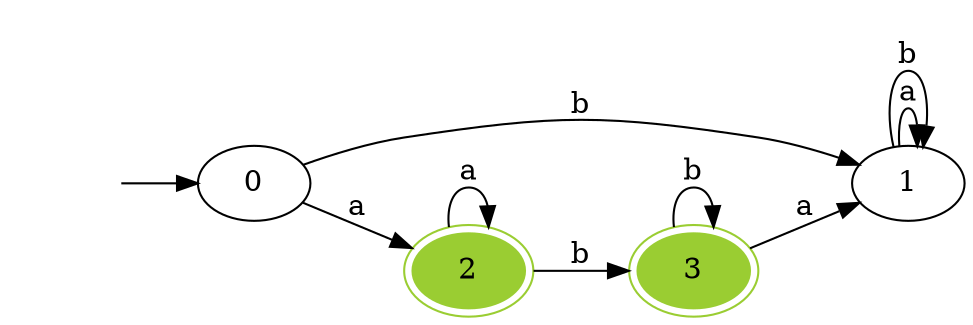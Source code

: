 digraph g {

rankdir=LR; 

NOTHING [label="", shape=none];
"0" [ label = "0" ]; 

"1" [ label = "1" ]; 

"2" [ label = "2" ]; 

"3" [ label = "3" ]; 

"0" -> "2" [ label = "a" ]; 

"0" -> "1" [ label = "b" ]; 

"1" -> "1" [ label = "a" ]; 

"1" -> "1" [ label = "b" ]; 

"2" -> "2" [ label = "a" ]; 

"2" -> "3" [ label = "b" ]; 

"3" -> "1" [ label = "a" ]; 

"3" -> "3" [ label = "b" ]; 

NOTHING -> "0";
"2" [ peripheries=2, style=filled, color=yellowgreen ]"3" [ peripheries=2, style=filled, color=yellowgreen ]
}